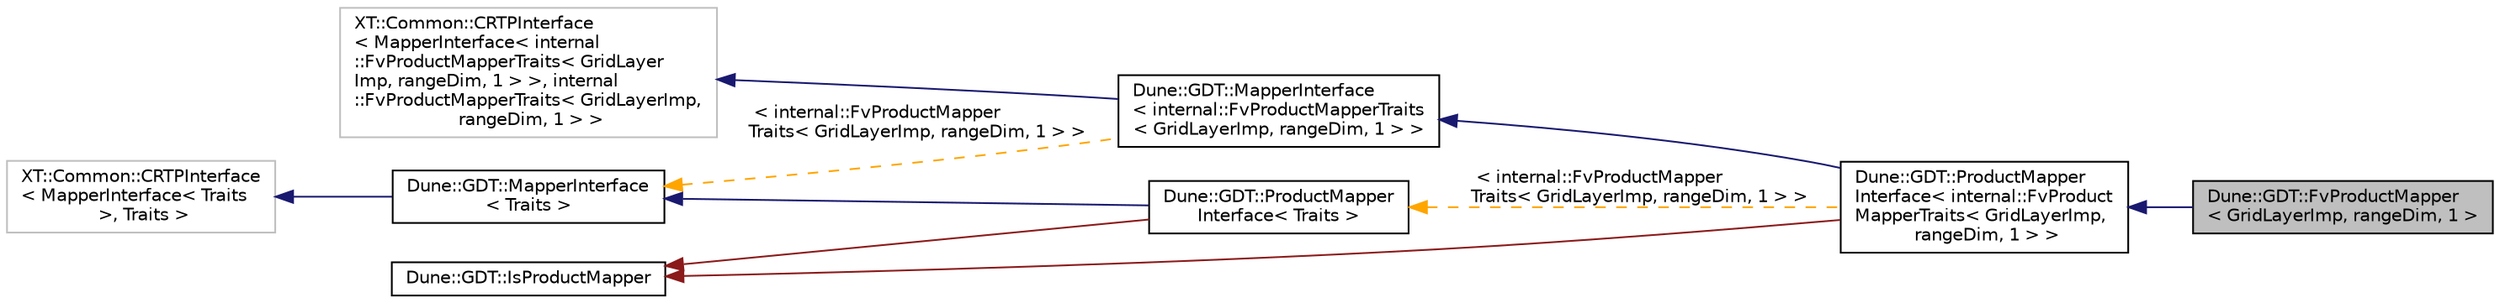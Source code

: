 digraph "Dune::GDT::FvProductMapper&lt; GridLayerImp, rangeDim, 1 &gt;"
{
  edge [fontname="Helvetica",fontsize="10",labelfontname="Helvetica",labelfontsize="10"];
  node [fontname="Helvetica",fontsize="10",shape=record];
  rankdir="LR";
  Node0 [label="Dune::GDT::FvProductMapper\l\< GridLayerImp, rangeDim, 1 \>",height=0.2,width=0.4,color="black", fillcolor="grey75", style="filled", fontcolor="black"];
  Node1 -> Node0 [dir="back",color="midnightblue",fontsize="10",style="solid",fontname="Helvetica"];
  Node1 [label="Dune::GDT::ProductMapper\lInterface\< internal::FvProduct\lMapperTraits\< GridLayerImp,\l rangeDim, 1 \> \>",height=0.2,width=0.4,color="black", fillcolor="white", style="filled",URL="$a02797.html"];
  Node2 -> Node1 [dir="back",color="midnightblue",fontsize="10",style="solid",fontname="Helvetica"];
  Node2 [label="Dune::GDT::MapperInterface\l\< internal::FvProductMapperTraits\l\< GridLayerImp, rangeDim, 1 \> \>",height=0.2,width=0.4,color="black", fillcolor="white", style="filled",URL="$a02789.html"];
  Node3 -> Node2 [dir="back",color="midnightblue",fontsize="10",style="solid",fontname="Helvetica"];
  Node3 [label="XT::Common::CRTPInterface\l\< MapperInterface\< internal\l::FvProductMapperTraits\< GridLayer\lImp, rangeDim, 1 \> \>, internal\l::FvProductMapperTraits\< GridLayerImp,\l rangeDim, 1 \> \>",height=0.2,width=0.4,color="grey75", fillcolor="white", style="filled"];
  Node4 -> Node2 [dir="back",color="orange",fontsize="10",style="dashed",label=" \< internal::FvProductMapper\lTraits\< GridLayerImp, rangeDim, 1 \> \>" ,fontname="Helvetica"];
  Node4 [label="Dune::GDT::MapperInterface\l\< Traits \>",height=0.2,width=0.4,color="black", fillcolor="white", style="filled",URL="$a02789.html"];
  Node5 -> Node4 [dir="back",color="midnightblue",fontsize="10",style="solid",fontname="Helvetica"];
  Node5 [label="XT::Common::CRTPInterface\l\< MapperInterface\< Traits\l \>, Traits \>",height=0.2,width=0.4,color="grey75", fillcolor="white", style="filled"];
  Node6 -> Node1 [dir="back",color="firebrick4",fontsize="10",style="solid",fontname="Helvetica"];
  Node6 [label="Dune::GDT::IsProductMapper",height=0.2,width=0.4,color="black", fillcolor="white", style="filled",URL="$a02793.html"];
  Node7 -> Node1 [dir="back",color="orange",fontsize="10",style="dashed",label=" \< internal::FvProductMapper\lTraits\< GridLayerImp, rangeDim, 1 \> \>" ,fontname="Helvetica"];
  Node7 [label="Dune::GDT::ProductMapper\lInterface\< Traits \>",height=0.2,width=0.4,color="black", fillcolor="white", style="filled",URL="$a02797.html"];
  Node4 -> Node7 [dir="back",color="midnightblue",fontsize="10",style="solid",fontname="Helvetica"];
  Node6 -> Node7 [dir="back",color="firebrick4",fontsize="10",style="solid",fontname="Helvetica"];
}
